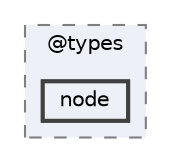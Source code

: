digraph "pkiclassroomrescheduler/src/main/frontend/node_modules/@types/node"
{
 // LATEX_PDF_SIZE
  bgcolor="transparent";
  edge [fontname=Helvetica,fontsize=10,labelfontname=Helvetica,labelfontsize=10];
  node [fontname=Helvetica,fontsize=10,shape=box,height=0.2,width=0.4];
  compound=true
  subgraph clusterdir_4e994157bc6d0b5f80f6b9b3b1e8b410 {
    graph [ bgcolor="#edf0f7", pencolor="grey50", label="@types", fontname=Helvetica,fontsize=10 style="filled,dashed", URL="dir_4e994157bc6d0b5f80f6b9b3b1e8b410.html",tooltip=""]
  dir_4ab73b8bdd0820bc285523edf1062b18 [label="node", fillcolor="#edf0f7", color="grey25", style="filled,bold", URL="dir_4ab73b8bdd0820bc285523edf1062b18.html",tooltip=""];
  }
}

